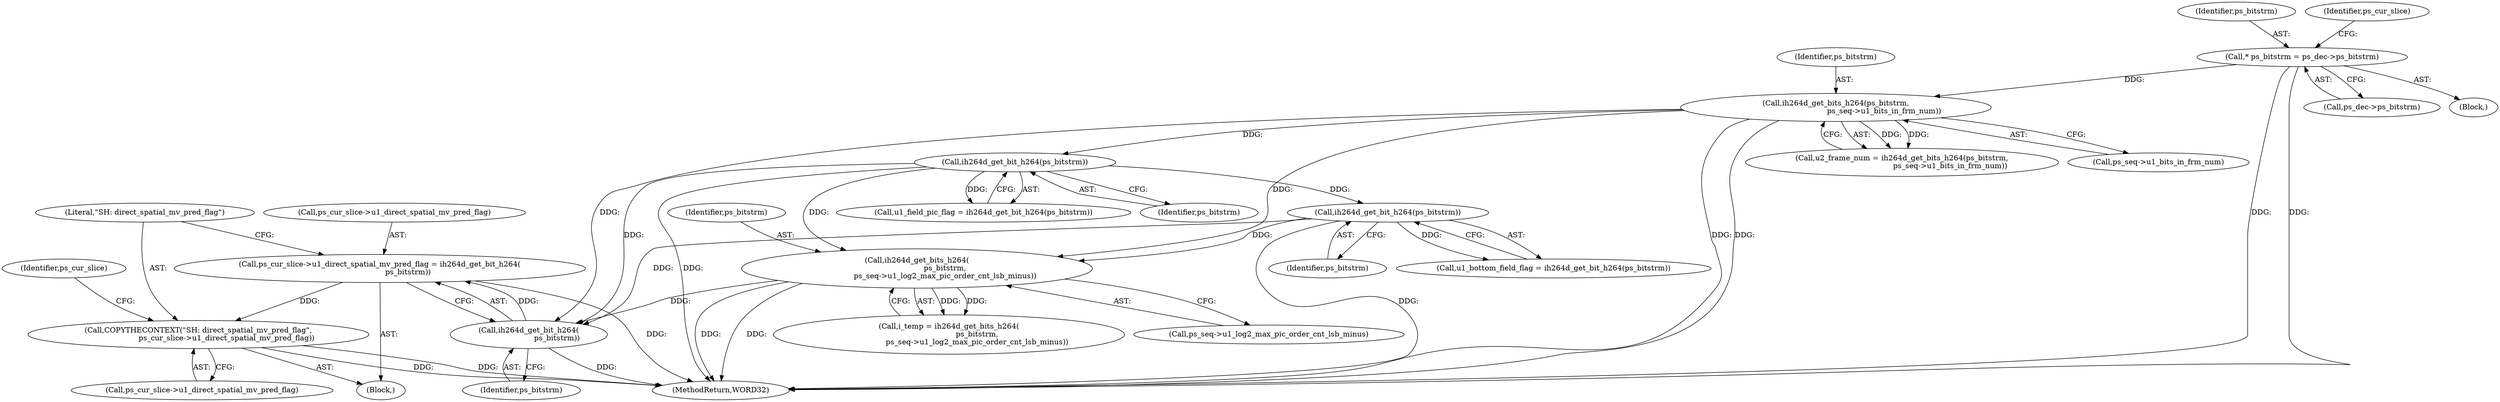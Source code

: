 digraph "0_Android_0b23c81c3dd9ec38f7e6806a3955fed1925541a0_2@pointer" {
"1001582" [label="(Call,COPYTHECONTEXT(\"SH: direct_spatial_mv_pred_flag\",\n                        ps_cur_slice->u1_direct_spatial_mv_pred_flag))"];
"1001576" [label="(Call,ps_cur_slice->u1_direct_spatial_mv_pred_flag = ih264d_get_bit_h264(\n                        ps_bitstrm))"];
"1001580" [label="(Call,ih264d_get_bit_h264(\n                        ps_bitstrm))"];
"1000650" [label="(Call,ih264d_get_bit_h264(ps_bitstrm))"];
"1000630" [label="(Call,ih264d_get_bit_h264(ps_bitstrm))"];
"1000461" [label="(Call,ih264d_get_bits_h264(ps_bitstrm,\n                                         ps_seq->u1_bits_in_frm_num))"];
"1000162" [label="(Call,* ps_bitstrm = ps_dec->ps_bitstrm)"];
"1000745" [label="(Call,ih264d_get_bits_h264(\n                        ps_bitstrm,\n                        ps_seq->u1_log2_max_pic_order_cnt_lsb_minus))"];
"1000163" [label="(Identifier,ps_bitstrm)"];
"1002619" [label="(MethodReturn,WORD32)"];
"1000630" [label="(Call,ih264d_get_bit_h264(ps_bitstrm))"];
"1001575" [label="(Block,)"];
"1000743" [label="(Call,i_temp = ih264d_get_bits_h264(\n                        ps_bitstrm,\n                        ps_seq->u1_log2_max_pic_order_cnt_lsb_minus))"];
"1000628" [label="(Call,u1_field_pic_flag = ih264d_get_bit_h264(ps_bitstrm))"];
"1000747" [label="(Call,ps_seq->u1_log2_max_pic_order_cnt_lsb_minus)"];
"1001581" [label="(Identifier,ps_bitstrm)"];
"1001583" [label="(Literal,\"SH: direct_spatial_mv_pred_flag\")"];
"1000171" [label="(Identifier,ps_cur_slice)"];
"1000162" [label="(Call,* ps_bitstrm = ps_dec->ps_bitstrm)"];
"1001580" [label="(Call,ih264d_get_bit_h264(\n                        ps_bitstrm))"];
"1000651" [label="(Identifier,ps_bitstrm)"];
"1001589" [label="(Identifier,ps_cur_slice)"];
"1000650" [label="(Call,ih264d_get_bit_h264(ps_bitstrm))"];
"1000459" [label="(Call,u2_frame_num = ih264d_get_bits_h264(ps_bitstrm,\n                                         ps_seq->u1_bits_in_frm_num))"];
"1000745" [label="(Call,ih264d_get_bits_h264(\n                        ps_bitstrm,\n                        ps_seq->u1_log2_max_pic_order_cnt_lsb_minus))"];
"1001576" [label="(Call,ps_cur_slice->u1_direct_spatial_mv_pred_flag = ih264d_get_bit_h264(\n                        ps_bitstrm))"];
"1001577" [label="(Call,ps_cur_slice->u1_direct_spatial_mv_pred_flag)"];
"1000631" [label="(Identifier,ps_bitstrm)"];
"1000462" [label="(Identifier,ps_bitstrm)"];
"1001584" [label="(Call,ps_cur_slice->u1_direct_spatial_mv_pred_flag)"];
"1001582" [label="(Call,COPYTHECONTEXT(\"SH: direct_spatial_mv_pred_flag\",\n                        ps_cur_slice->u1_direct_spatial_mv_pred_flag))"];
"1000164" [label="(Call,ps_dec->ps_bitstrm)"];
"1000648" [label="(Call,u1_bottom_field_flag = ih264d_get_bit_h264(ps_bitstrm))"];
"1000461" [label="(Call,ih264d_get_bits_h264(ps_bitstrm,\n                                         ps_seq->u1_bits_in_frm_num))"];
"1000160" [label="(Block,)"];
"1000746" [label="(Identifier,ps_bitstrm)"];
"1000463" [label="(Call,ps_seq->u1_bits_in_frm_num)"];
"1001582" -> "1001575"  [label="AST: "];
"1001582" -> "1001584"  [label="CFG: "];
"1001583" -> "1001582"  [label="AST: "];
"1001584" -> "1001582"  [label="AST: "];
"1001589" -> "1001582"  [label="CFG: "];
"1001582" -> "1002619"  [label="DDG: "];
"1001582" -> "1002619"  [label="DDG: "];
"1001576" -> "1001582"  [label="DDG: "];
"1001576" -> "1001575"  [label="AST: "];
"1001576" -> "1001580"  [label="CFG: "];
"1001577" -> "1001576"  [label="AST: "];
"1001580" -> "1001576"  [label="AST: "];
"1001583" -> "1001576"  [label="CFG: "];
"1001576" -> "1002619"  [label="DDG: "];
"1001580" -> "1001576"  [label="DDG: "];
"1001580" -> "1001581"  [label="CFG: "];
"1001581" -> "1001580"  [label="AST: "];
"1001580" -> "1002619"  [label="DDG: "];
"1000650" -> "1001580"  [label="DDG: "];
"1000630" -> "1001580"  [label="DDG: "];
"1000745" -> "1001580"  [label="DDG: "];
"1000461" -> "1001580"  [label="DDG: "];
"1000650" -> "1000648"  [label="AST: "];
"1000650" -> "1000651"  [label="CFG: "];
"1000651" -> "1000650"  [label="AST: "];
"1000648" -> "1000650"  [label="CFG: "];
"1000650" -> "1002619"  [label="DDG: "];
"1000650" -> "1000648"  [label="DDG: "];
"1000630" -> "1000650"  [label="DDG: "];
"1000650" -> "1000745"  [label="DDG: "];
"1000630" -> "1000628"  [label="AST: "];
"1000630" -> "1000631"  [label="CFG: "];
"1000631" -> "1000630"  [label="AST: "];
"1000628" -> "1000630"  [label="CFG: "];
"1000630" -> "1002619"  [label="DDG: "];
"1000630" -> "1000628"  [label="DDG: "];
"1000461" -> "1000630"  [label="DDG: "];
"1000630" -> "1000745"  [label="DDG: "];
"1000461" -> "1000459"  [label="AST: "];
"1000461" -> "1000463"  [label="CFG: "];
"1000462" -> "1000461"  [label="AST: "];
"1000463" -> "1000461"  [label="AST: "];
"1000459" -> "1000461"  [label="CFG: "];
"1000461" -> "1002619"  [label="DDG: "];
"1000461" -> "1002619"  [label="DDG: "];
"1000461" -> "1000459"  [label="DDG: "];
"1000461" -> "1000459"  [label="DDG: "];
"1000162" -> "1000461"  [label="DDG: "];
"1000461" -> "1000745"  [label="DDG: "];
"1000162" -> "1000160"  [label="AST: "];
"1000162" -> "1000164"  [label="CFG: "];
"1000163" -> "1000162"  [label="AST: "];
"1000164" -> "1000162"  [label="AST: "];
"1000171" -> "1000162"  [label="CFG: "];
"1000162" -> "1002619"  [label="DDG: "];
"1000162" -> "1002619"  [label="DDG: "];
"1000745" -> "1000743"  [label="AST: "];
"1000745" -> "1000747"  [label="CFG: "];
"1000746" -> "1000745"  [label="AST: "];
"1000747" -> "1000745"  [label="AST: "];
"1000743" -> "1000745"  [label="CFG: "];
"1000745" -> "1002619"  [label="DDG: "];
"1000745" -> "1002619"  [label="DDG: "];
"1000745" -> "1000743"  [label="DDG: "];
"1000745" -> "1000743"  [label="DDG: "];
}
